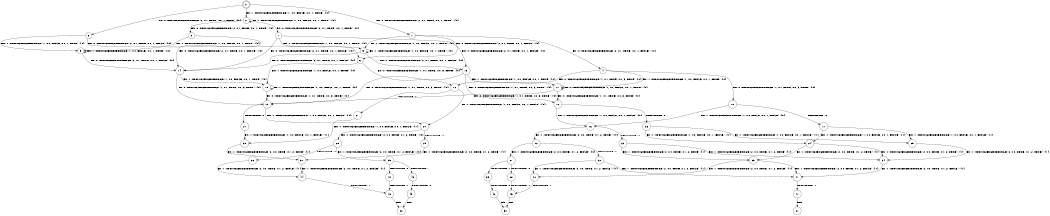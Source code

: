 digraph BCG {
size = "7, 10.5";
center = TRUE;
node [shape = circle];
0 [peripheries = 2];
0 -> 1 [label = "EX !0 !ATOMIC_EXCH_BRANCH (2, +1, TRUE, +0, 1, TRUE) !{0}"];
0 -> 2 [label = "EX !1 !ATOMIC_EXCH_BRANCH (1, +0, FALSE, +0, 1, TRUE) !{0}"];
0 -> 3 [label = "EX !0 !ATOMIC_EXCH_BRANCH (2, +1, TRUE, +0, 1, TRUE) !{0}"];
1 -> 4 [label = "EX !0 !ATOMIC_EXCH_BRANCH (2, +1, TRUE, +0, 1, FALSE) !{0}"];
1 -> 5 [label = "EX !1 !ATOMIC_EXCH_BRANCH (1, +0, FALSE, +0, 1, TRUE) !{0}"];
1 -> 6 [label = "EX !0 !ATOMIC_EXCH_BRANCH (2, +1, TRUE, +0, 1, FALSE) !{0}"];
2 -> 2 [label = "EX !1 !ATOMIC_EXCH_BRANCH (1, +0, FALSE, +0, 1, TRUE) !{0}"];
2 -> 7 [label = "EX !0 !ATOMIC_EXCH_BRANCH (2, +1, TRUE, +0, 1, TRUE) !{0}"];
2 -> 8 [label = "EX !0 !ATOMIC_EXCH_BRANCH (2, +1, TRUE, +0, 1, TRUE) !{0}"];
3 -> 9 [label = "EX !1 !ATOMIC_EXCH_BRANCH (1, +0, FALSE, +0, 1, TRUE) !{0}"];
3 -> 6 [label = "EX !0 !ATOMIC_EXCH_BRANCH (2, +1, TRUE, +0, 1, FALSE) !{0}"];
4 -> 10 [label = "EX !0 !ATOMIC_EXCH_BRANCH (1, +1, TRUE, +0, 3, TRUE) !{0}"];
4 -> 11 [label = "EX !1 !ATOMIC_EXCH_BRANCH (1, +0, FALSE, +0, 1, TRUE) !{0}"];
4 -> 12 [label = "EX !0 !ATOMIC_EXCH_BRANCH (1, +1, TRUE, +0, 3, TRUE) !{0}"];
5 -> 13 [label = "EX !0 !ATOMIC_EXCH_BRANCH (2, +1, TRUE, +0, 1, FALSE) !{0}"];
5 -> 5 [label = "EX !1 !ATOMIC_EXCH_BRANCH (1, +0, FALSE, +0, 1, TRUE) !{0}"];
5 -> 14 [label = "EX !0 !ATOMIC_EXCH_BRANCH (2, +1, TRUE, +0, 1, FALSE) !{0}"];
6 -> 15 [label = "EX !1 !ATOMIC_EXCH_BRANCH (1, +0, FALSE, +0, 1, TRUE) !{0}"];
6 -> 12 [label = "EX !0 !ATOMIC_EXCH_BRANCH (1, +1, TRUE, +0, 3, TRUE) !{0}"];
7 -> 13 [label = "EX !0 !ATOMIC_EXCH_BRANCH (2, +1, TRUE, +0, 1, FALSE) !{0}"];
7 -> 5 [label = "EX !1 !ATOMIC_EXCH_BRANCH (1, +0, FALSE, +0, 1, TRUE) !{0}"];
7 -> 14 [label = "EX !0 !ATOMIC_EXCH_BRANCH (2, +1, TRUE, +0, 1, FALSE) !{0}"];
8 -> 9 [label = "EX !1 !ATOMIC_EXCH_BRANCH (1, +0, FALSE, +0, 1, TRUE) !{0}"];
8 -> 14 [label = "EX !0 !ATOMIC_EXCH_BRANCH (2, +1, TRUE, +0, 1, FALSE) !{0}"];
9 -> 9 [label = "EX !1 !ATOMIC_EXCH_BRANCH (1, +0, FALSE, +0, 1, TRUE) !{0}"];
9 -> 14 [label = "EX !0 !ATOMIC_EXCH_BRANCH (2, +1, TRUE, +0, 1, FALSE) !{0}"];
10 -> 16 [label = "EX !1 !ATOMIC_EXCH_BRANCH (1, +0, FALSE, +0, 1, FALSE) !{0}"];
10 -> 17 [label = "TERMINATE !0"];
11 -> 18 [label = "EX !0 !ATOMIC_EXCH_BRANCH (1, +1, TRUE, +0, 3, TRUE) !{0}"];
11 -> 11 [label = "EX !1 !ATOMIC_EXCH_BRANCH (1, +0, FALSE, +0, 1, TRUE) !{0}"];
11 -> 19 [label = "EX !0 !ATOMIC_EXCH_BRANCH (1, +1, TRUE, +0, 3, TRUE) !{0}"];
12 -> 20 [label = "EX !1 !ATOMIC_EXCH_BRANCH (1, +0, FALSE, +0, 1, FALSE) !{0}"];
12 -> 21 [label = "TERMINATE !0"];
13 -> 18 [label = "EX !0 !ATOMIC_EXCH_BRANCH (1, +1, TRUE, +0, 3, TRUE) !{0}"];
13 -> 11 [label = "EX !1 !ATOMIC_EXCH_BRANCH (1, +0, FALSE, +0, 1, TRUE) !{0}"];
13 -> 19 [label = "EX !0 !ATOMIC_EXCH_BRANCH (1, +1, TRUE, +0, 3, TRUE) !{0}"];
14 -> 15 [label = "EX !1 !ATOMIC_EXCH_BRANCH (1, +0, FALSE, +0, 1, TRUE) !{0}"];
14 -> 19 [label = "EX !0 !ATOMIC_EXCH_BRANCH (1, +1, TRUE, +0, 3, TRUE) !{0}"];
15 -> 15 [label = "EX !1 !ATOMIC_EXCH_BRANCH (1, +0, FALSE, +0, 1, TRUE) !{0}"];
15 -> 19 [label = "EX !0 !ATOMIC_EXCH_BRANCH (1, +1, TRUE, +0, 3, TRUE) !{0}"];
16 -> 22 [label = "EX !1 !ATOMIC_EXCH_BRANCH (2, +0, TRUE, +1, 2, TRUE) !{0}"];
16 -> 23 [label = "TERMINATE !0"];
17 -> 24 [label = "EX !1 !ATOMIC_EXCH_BRANCH (1, +0, FALSE, +0, 1, FALSE) !{1}"];
17 -> 25 [label = "EX !1 !ATOMIC_EXCH_BRANCH (1, +0, FALSE, +0, 1, FALSE) !{1}"];
18 -> 16 [label = "EX !1 !ATOMIC_EXCH_BRANCH (1, +0, FALSE, +0, 1, FALSE) !{0}"];
18 -> 26 [label = "TERMINATE !0"];
19 -> 20 [label = "EX !1 !ATOMIC_EXCH_BRANCH (1, +0, FALSE, +0, 1, FALSE) !{0}"];
19 -> 27 [label = "TERMINATE !0"];
20 -> 28 [label = "EX !1 !ATOMIC_EXCH_BRANCH (2, +0, TRUE, +1, 2, TRUE) !{0}"];
20 -> 29 [label = "TERMINATE !0"];
21 -> 30 [label = "EX !1 !ATOMIC_EXCH_BRANCH (1, +0, FALSE, +0, 1, FALSE) !{1}"];
22 -> 31 [label = "EX !1 !ATOMIC_EXCH_BRANCH (2, +0, TRUE, +1, 2, FALSE) !{0}"];
22 -> 32 [label = "TERMINATE !0"];
23 -> 33 [label = "EX !1 !ATOMIC_EXCH_BRANCH (2, +0, TRUE, +1, 2, TRUE) !{1}"];
23 -> 34 [label = "EX !1 !ATOMIC_EXCH_BRANCH (2, +0, TRUE, +1, 2, TRUE) !{1}"];
24 -> 33 [label = "EX !1 !ATOMIC_EXCH_BRANCH (2, +0, TRUE, +1, 2, TRUE) !{1}"];
24 -> 34 [label = "EX !1 !ATOMIC_EXCH_BRANCH (2, +0, TRUE, +1, 2, TRUE) !{1}"];
25 -> 34 [label = "EX !1 !ATOMIC_EXCH_BRANCH (2, +0, TRUE, +1, 2, TRUE) !{1}"];
26 -> 24 [label = "EX !1 !ATOMIC_EXCH_BRANCH (1, +0, FALSE, +0, 1, FALSE) !{1}"];
26 -> 25 [label = "EX !1 !ATOMIC_EXCH_BRANCH (1, +0, FALSE, +0, 1, FALSE) !{1}"];
27 -> 30 [label = "EX !1 !ATOMIC_EXCH_BRANCH (1, +0, FALSE, +0, 1, FALSE) !{1}"];
28 -> 35 [label = "EX !1 !ATOMIC_EXCH_BRANCH (2, +0, TRUE, +1, 2, FALSE) !{0}"];
28 -> 36 [label = "TERMINATE !0"];
29 -> 37 [label = "EX !1 !ATOMIC_EXCH_BRANCH (2, +0, TRUE, +1, 2, TRUE) !{1}"];
30 -> 37 [label = "EX !1 !ATOMIC_EXCH_BRANCH (2, +0, TRUE, +1, 2, TRUE) !{1}"];
31 -> 38 [label = "TERMINATE !0"];
31 -> 39 [label = "TERMINATE !1"];
32 -> 40 [label = "EX !1 !ATOMIC_EXCH_BRANCH (2, +0, TRUE, +1, 2, FALSE) !{1}"];
32 -> 41 [label = "EX !1 !ATOMIC_EXCH_BRANCH (2, +0, TRUE, +1, 2, FALSE) !{1}"];
33 -> 40 [label = "EX !1 !ATOMIC_EXCH_BRANCH (2, +0, TRUE, +1, 2, FALSE) !{1}"];
33 -> 41 [label = "EX !1 !ATOMIC_EXCH_BRANCH (2, +0, TRUE, +1, 2, FALSE) !{1}"];
34 -> 41 [label = "EX !1 !ATOMIC_EXCH_BRANCH (2, +0, TRUE, +1, 2, FALSE) !{1}"];
35 -> 42 [label = "TERMINATE !0"];
35 -> 43 [label = "TERMINATE !1"];
36 -> 44 [label = "EX !1 !ATOMIC_EXCH_BRANCH (2, +0, TRUE, +1, 2, FALSE) !{1}"];
37 -> 44 [label = "EX !1 !ATOMIC_EXCH_BRANCH (2, +0, TRUE, +1, 2, FALSE) !{1}"];
38 -> 45 [label = "TERMINATE !1"];
39 -> 46 [label = "TERMINATE !0"];
40 -> 45 [label = "TERMINATE !1"];
41 -> 47 [label = "TERMINATE !1"];
42 -> 48 [label = "TERMINATE !1"];
43 -> 49 [label = "TERMINATE !0"];
44 -> 48 [label = "TERMINATE !1"];
45 -> 50 [label = "exit"];
46 -> 50 [label = "exit"];
47 -> 51 [label = "exit"];
48 -> 52 [label = "exit"];
49 -> 52 [label = "exit"];
}
